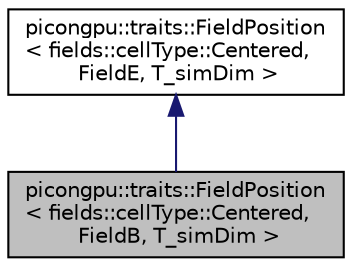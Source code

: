 digraph "picongpu::traits::FieldPosition&lt; fields::cellType::Centered, FieldB, T_simDim &gt;"
{
 // LATEX_PDF_SIZE
  edge [fontname="Helvetica",fontsize="10",labelfontname="Helvetica",labelfontsize="10"];
  node [fontname="Helvetica",fontsize="10",shape=record];
  Node1 [label="picongpu::traits::FieldPosition\l\< fields::cellType::Centered,\l FieldB, T_simDim \>",height=0.2,width=0.4,color="black", fillcolor="grey75", style="filled", fontcolor="black",tooltip="position (floatD_X in case of T_simDim == simDim) in cell for B_x, B_y, B_z"];
  Node2 -> Node1 [dir="back",color="midnightblue",fontsize="10",style="solid",fontname="Helvetica"];
  Node2 [label="picongpu::traits::FieldPosition\l\< fields::cellType::Centered,\l FieldE, T_simDim \>",height=0.2,width=0.4,color="black", fillcolor="white", style="filled",URL="$structpicongpu_1_1traits_1_1_field_position_3_01fields_1_1cell_type_1_1_centered_00_01_field_e_00_01_t__sim_dim_01_4.html",tooltip="position (floatD_X in case of T_simDim == simDim) in cell for E_x, E_y, E_z"];
}

